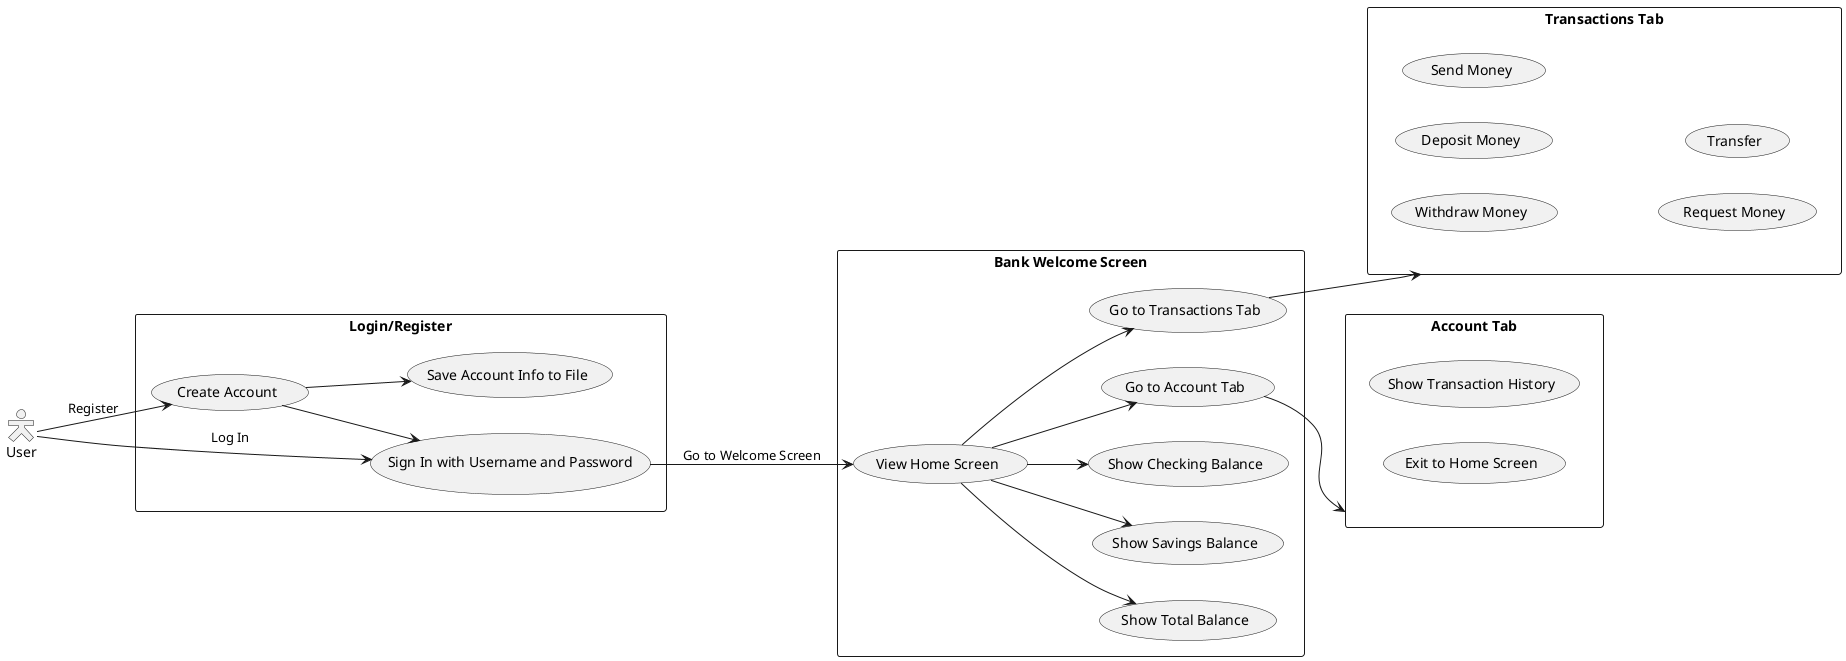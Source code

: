 @startuml Bank Use Case Diagram

left to right direction 

skinparam actorStyle Hollow
actor "User" as U

' Login/Register screens
rectangle "Login/Register" {
  usecase "Sign In with Username and Password" as UC1
  usecase "Create Account" as UC2
  usecase "Save Account Info to File" as UC3
}

' Bank Welcome Screen
rectangle "Bank Welcome Screen" {
  usecase "View Home Screen" as UC4
  usecase "Show Total Balance" as UC5
  usecase "Show Savings Balance" as UC6
  usecase "Show Checking Balance" as UC7
  usecase "Go to Transactions Tab" as UC8
  usecase "Go to Account Tab" as UC9
}

' Transaction Tab
rectangle "Transactions Tab" {
  usecase "Withdraw Money" as UC11
  usecase "Deposit Money" as UC12
  usecase "Send Money" as UC13
  usecase "Request Money" as UC14
  usecase "Transfer" as UC15
}

' Account Tab
rectangle "Account Tab" {
  usecase "Show Transaction History" as UC17
  usecase "Exit to Home Screen" as UC18
}

' Relations
U --> UC1 : Log In
U --> UC2 : Register

UC1 --> UC4 : Go to Welcome Screen
UC2 --> UC3
UC2 --> UC1

UC4 --> UC5
UC4 --> UC6
UC4 --> UC7
UC4 --> UC8
UC4 --> UC9

UC8 --> "Transactions Tab"
UC9 --> "Account Tab"
@enduml 
